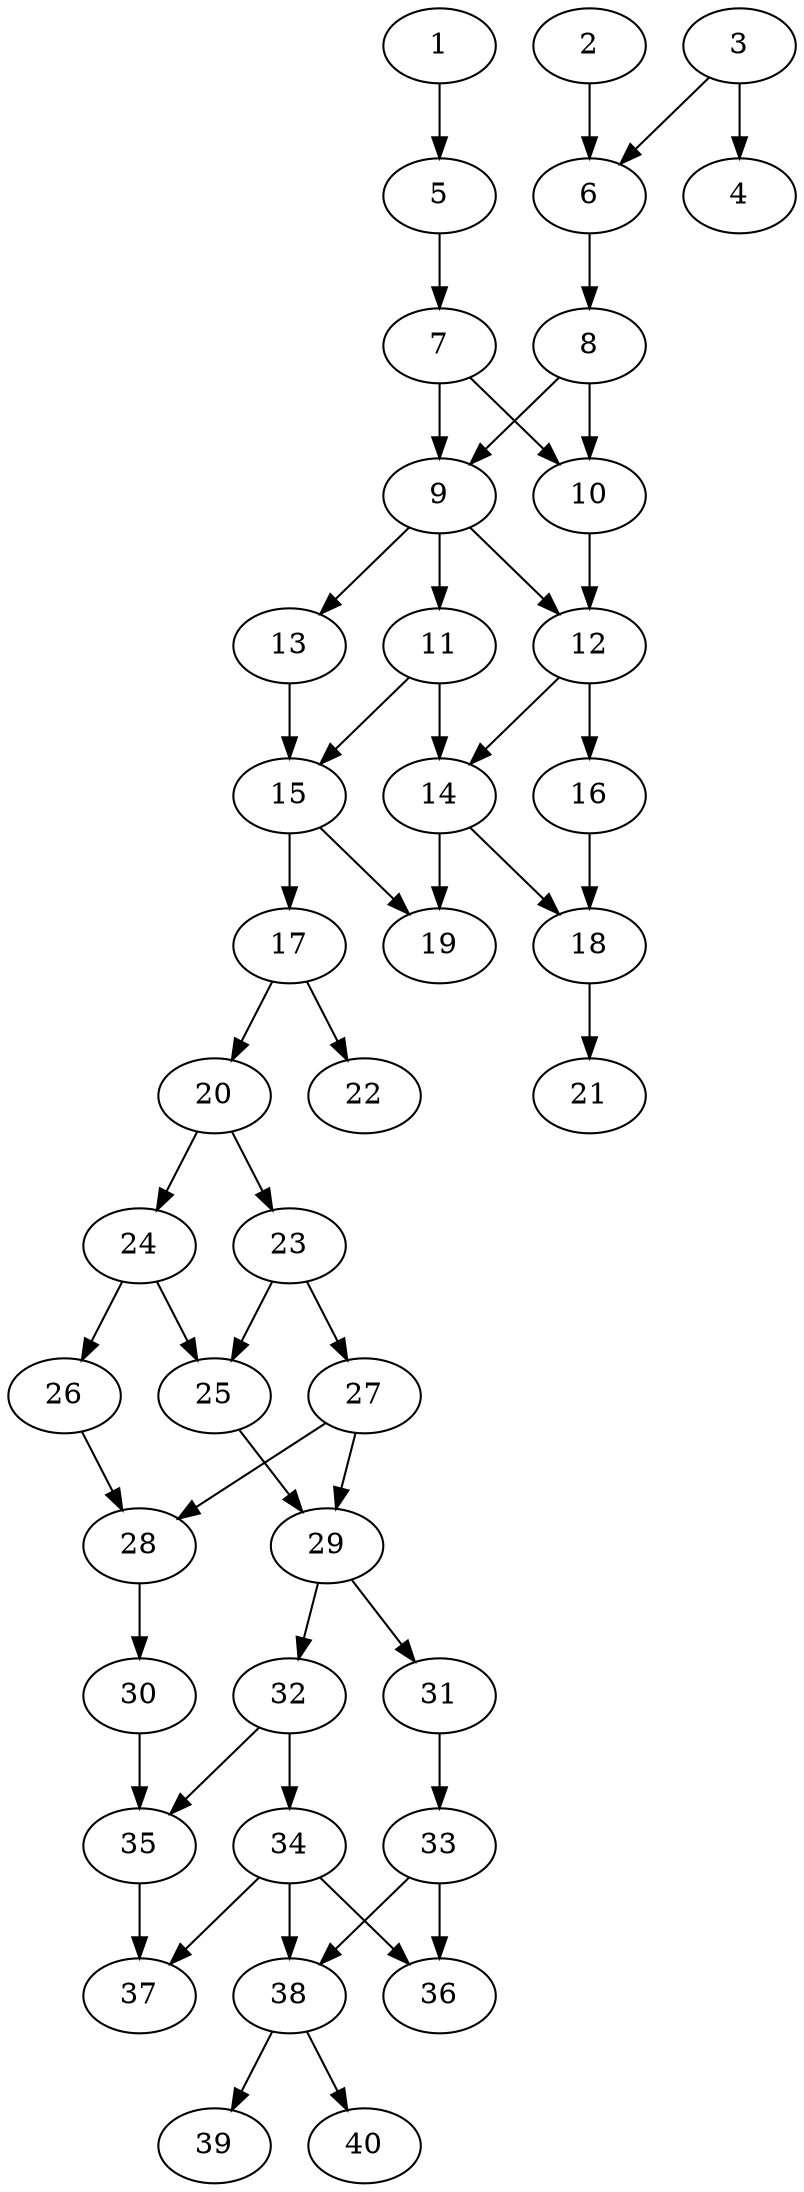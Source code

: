 // DAG automatically generated by daggen at Thu Oct  3 14:06:49 2019
// ./daggen --dot -n 40 --ccr 0.3 --fat 0.3 --regular 0.7 --density 0.6 --mindata 5242880 --maxdata 52428800 
digraph G {
  1 [size="135785813", alpha="0.12", expect_size="40735744"] 
  1 -> 5 [size ="40735744"]
  2 [size="100396373", alpha="0.04", expect_size="30118912"] 
  2 -> 6 [size ="30118912"]
  3 [size="139147947", alpha="0.17", expect_size="41744384"] 
  3 -> 4 [size ="41744384"]
  3 -> 6 [size ="41744384"]
  4 [size="73540267", alpha="0.17", expect_size="22062080"] 
  5 [size="98976427", alpha="0.06", expect_size="29692928"] 
  5 -> 7 [size ="29692928"]
  6 [size="62201173", alpha="0.02", expect_size="18660352"] 
  6 -> 8 [size ="18660352"]
  7 [size="102690133", alpha="0.18", expect_size="30807040"] 
  7 -> 9 [size ="30807040"]
  7 -> 10 [size ="30807040"]
  8 [size="89494187", alpha="0.17", expect_size="26848256"] 
  8 -> 9 [size ="26848256"]
  8 -> 10 [size ="26848256"]
  9 [size="134826667", alpha="0.06", expect_size="40448000"] 
  9 -> 11 [size ="40448000"]
  9 -> 12 [size ="40448000"]
  9 -> 13 [size ="40448000"]
  10 [size="95450453", alpha="0.04", expect_size="28635136"] 
  10 -> 12 [size ="28635136"]
  11 [size="27651413", alpha="0.15", expect_size="8295424"] 
  11 -> 14 [size ="8295424"]
  11 -> 15 [size ="8295424"]
  12 [size="118343680", alpha="0.20", expect_size="35503104"] 
  12 -> 14 [size ="35503104"]
  12 -> 16 [size ="35503104"]
  13 [size="152627200", alpha="0.04", expect_size="45788160"] 
  13 -> 15 [size ="45788160"]
  14 [size="128068267", alpha="0.08", expect_size="38420480"] 
  14 -> 18 [size ="38420480"]
  14 -> 19 [size ="38420480"]
  15 [size="106243413", alpha="0.03", expect_size="31873024"] 
  15 -> 17 [size ="31873024"]
  15 -> 19 [size ="31873024"]
  16 [size="151507627", alpha="0.11", expect_size="45452288"] 
  16 -> 18 [size ="45452288"]
  17 [size="170478933", alpha="0.02", expect_size="51143680"] 
  17 -> 20 [size ="51143680"]
  17 -> 22 [size ="51143680"]
  18 [size="158242133", alpha="0.07", expect_size="47472640"] 
  18 -> 21 [size ="47472640"]
  19 [size="133270187", alpha="0.10", expect_size="39981056"] 
  20 [size="22405120", alpha="0.07", expect_size="6721536"] 
  20 -> 23 [size ="6721536"]
  20 -> 24 [size ="6721536"]
  21 [size="51961173", alpha="0.19", expect_size="15588352"] 
  22 [size="166058667", alpha="0.02", expect_size="49817600"] 
  23 [size="162508800", alpha="0.20", expect_size="48752640"] 
  23 -> 25 [size ="48752640"]
  23 -> 27 [size ="48752640"]
  24 [size="40540160", alpha="0.05", expect_size="12162048"] 
  24 -> 25 [size ="12162048"]
  24 -> 26 [size ="12162048"]
  25 [size="102679893", alpha="0.00", expect_size="30803968"] 
  25 -> 29 [size ="30803968"]
  26 [size="125842773", alpha="0.01", expect_size="37752832"] 
  26 -> 28 [size ="37752832"]
  27 [size="51312640", alpha="0.13", expect_size="15393792"] 
  27 -> 28 [size ="15393792"]
  27 -> 29 [size ="15393792"]
  28 [size="68911787", alpha="0.14", expect_size="20673536"] 
  28 -> 30 [size ="20673536"]
  29 [size="124525227", alpha="0.10", expect_size="37357568"] 
  29 -> 31 [size ="37357568"]
  29 -> 32 [size ="37357568"]
  30 [size="48837973", alpha="0.16", expect_size="14651392"] 
  30 -> 35 [size ="14651392"]
  31 [size="105925973", alpha="0.04", expect_size="31777792"] 
  31 -> 33 [size ="31777792"]
  32 [size="99536213", alpha="0.04", expect_size="29860864"] 
  32 -> 34 [size ="29860864"]
  32 -> 35 [size ="29860864"]
  33 [size="112585387", alpha="0.01", expect_size="33775616"] 
  33 -> 36 [size ="33775616"]
  33 -> 38 [size ="33775616"]
  34 [size="109469013", alpha="0.12", expect_size="32840704"] 
  34 -> 36 [size ="32840704"]
  34 -> 37 [size ="32840704"]
  34 -> 38 [size ="32840704"]
  35 [size="146244267", alpha="0.15", expect_size="43873280"] 
  35 -> 37 [size ="43873280"]
  36 [size="147135147", alpha="0.14", expect_size="44140544"] 
  37 [size="156863147", alpha="0.14", expect_size="47058944"] 
  38 [size="103362560", alpha="0.11", expect_size="31008768"] 
  38 -> 39 [size ="31008768"]
  38 -> 40 [size ="31008768"]
  39 [size="58651307", alpha="0.02", expect_size="17595392"] 
  40 [size="140083200", alpha="0.15", expect_size="42024960"] 
}

